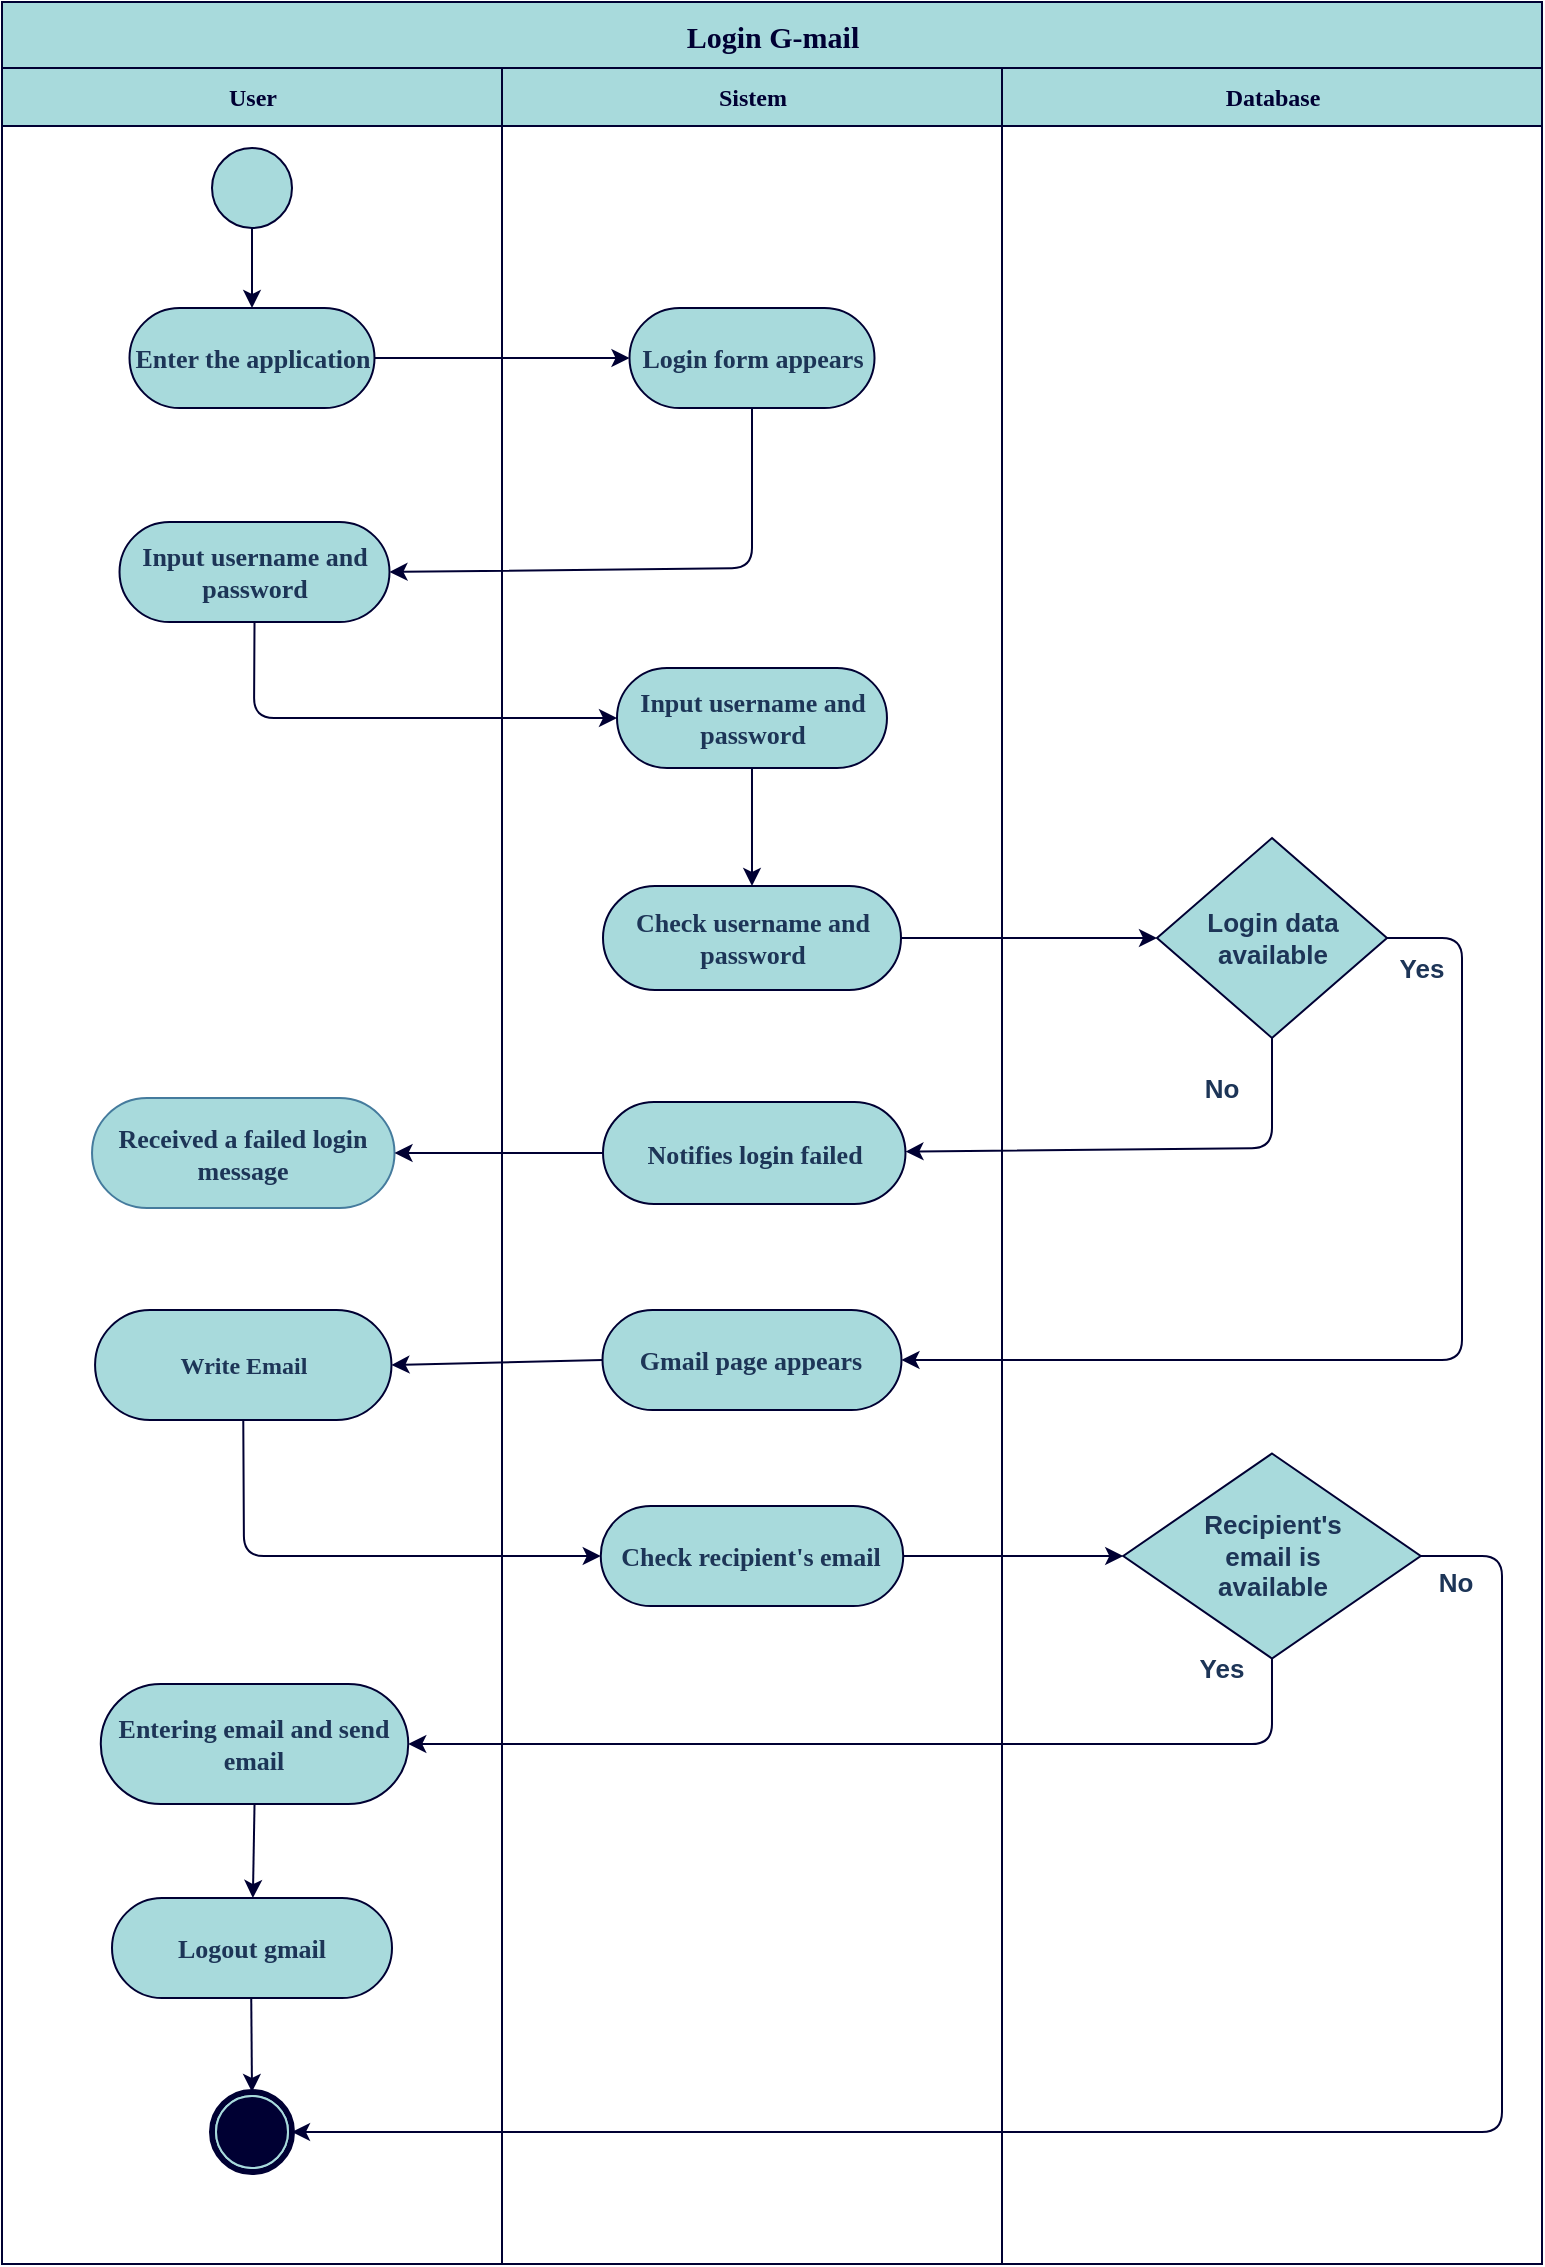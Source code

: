 <mxfile version="13.7.9" type="github">
  <diagram name="Page-1" id="0783ab3e-0a74-02c8-0abd-f7b4e66b4bec">
    <mxGraphModel dx="1021" dy="578" grid="0" gridSize="10" guides="1" tooltips="1" connect="1" arrows="1" fold="1" page="1" pageScale="1" pageWidth="850" pageHeight="1100" background="none" math="0" shadow="0">
      <root>
        <mxCell id="0" />
        <mxCell id="1" parent="0" />
        <mxCell id="1c1d494c118603dd-1" value="&lt;font color=&quot;#000033&quot;&gt;&lt;b&gt;Login G-mail&lt;/b&gt;&lt;/font&gt;" style="swimlane;html=1;childLayout=stackLayout;startSize=33;rounded=0;shadow=0;comic=0;labelBackgroundColor=none;strokeWidth=1;fontFamily=Verdana;fontSize=15;align=center;fontStyle=0;fontColor=#1D3557;fillColor=#A8DADC;strokeColor=#000033;" parent="1" vertex="1">
          <mxGeometry x="40" y="20" width="770" height="1131" as="geometry" />
        </mxCell>
        <mxCell id="1c1d494c118603dd-2" value="&lt;font color=&quot;#000033&quot;&gt;User&lt;/font&gt;" style="swimlane;html=1;startSize=29;fontFamily=Verdana;fillColor=#A8DADC;fontColor=#1D3557;strokeColor=#000033;" parent="1c1d494c118603dd-1" vertex="1">
          <mxGeometry y="33" width="250" height="1098" as="geometry" />
        </mxCell>
        <mxCell id="7m2bySIna4ng54NkpnEc-43" value="" style="endArrow=classic;html=1;exitX=0.5;exitY=1;exitDx=0;exitDy=0;fontColor=#1D3557;labelBackgroundColor=#F1FAEE;strokeColor=#000033;entryX=0.5;entryY=0;entryDx=0;entryDy=0;entryPerimeter=0;" edge="1" parent="1c1d494c118603dd-2" target="60571a20871a0731-5">
          <mxGeometry width="50" height="50" relative="1" as="geometry">
            <mxPoint x="124.5" y="950" as="sourcePoint" />
            <mxPoint x="125" y="1005" as="targetPoint" />
          </mxGeometry>
        </mxCell>
        <mxCell id="7m2bySIna4ng54NkpnEc-33" value="&lt;b&gt;Write Email&lt;br&gt;&lt;/b&gt;" style="rounded=1;whiteSpace=wrap;html=1;shadow=0;comic=0;labelBackgroundColor=none;strokeWidth=1;fontFamily=Verdana;fontSize=12;align=center;arcSize=50;fillColor=#A8DADC;fontColor=#1D3557;strokeColor=#000033;" vertex="1" parent="1c1d494c118603dd-2">
          <mxGeometry x="46.53" y="621" width="148.21" height="55" as="geometry" />
        </mxCell>
        <mxCell id="60571a20871a0731-5" value="" style="shape=mxgraph.bpmn.shape;html=1;verticalLabelPosition=bottom;verticalAlign=top;perimeter=ellipsePerimeter;outline=end;symbol=terminate;rounded=0;shadow=0;comic=0;strokeWidth=1;fontFamily=Verdana;fontSize=12;align=center;fillColor=#A8DADC;fontColor=#1D3557;strokeColor=#000033;" parent="1c1d494c118603dd-2" vertex="1">
          <mxGeometry x="105" y="1012" width="40" height="40" as="geometry" />
        </mxCell>
        <mxCell id="7m2bySIna4ng54NkpnEc-14" value="&lt;font style=&quot;font-size: 13px&quot;&gt;&lt;b&gt;Input username and password&lt;/b&gt;&lt;/font&gt;" style="rounded=1;whiteSpace=wrap;html=1;shadow=0;comic=0;labelBackgroundColor=none;strokeWidth=1;fontFamily=Verdana;fontSize=12;align=center;arcSize=50;fillColor=#A8DADC;fontColor=#1D3557;strokeColor=#000033;" vertex="1" parent="1c1d494c118603dd-2">
          <mxGeometry x="58.76" y="227" width="134.99" height="50" as="geometry" />
        </mxCell>
        <mxCell id="60571a20871a0731-4" value="" style="ellipse;whiteSpace=wrap;html=1;rounded=0;shadow=0;comic=0;labelBackgroundColor=none;strokeWidth=1;fontFamily=Verdana;fontSize=12;align=center;fillColor=#A8DADC;fontColor=#1D3557;strokeColor=#000033;" parent="1c1d494c118603dd-2" vertex="1">
          <mxGeometry x="105" y="40" width="40" height="40" as="geometry" />
        </mxCell>
        <mxCell id="7m2bySIna4ng54NkpnEc-5" value="" style="endArrow=classic;html=1;exitX=0.5;exitY=1;exitDx=0;exitDy=0;fontColor=#1D3557;labelBackgroundColor=#F1FAEE;strokeColor=#000033;" edge="1" parent="1c1d494c118603dd-2" source="60571a20871a0731-4" target="TD3ZWKv99m2VLJ3ASuZv-28">
          <mxGeometry width="50" height="50" relative="1" as="geometry">
            <mxPoint x="360" y="180" as="sourcePoint" />
            <mxPoint x="410" y="130" as="targetPoint" />
          </mxGeometry>
        </mxCell>
        <mxCell id="TD3ZWKv99m2VLJ3ASuZv-28" value="&lt;b&gt;&lt;font style=&quot;font-size: 13px&quot;&gt;Enter the application&lt;/font&gt;&lt;/b&gt;" style="rounded=1;whiteSpace=wrap;html=1;shadow=0;comic=0;labelBackgroundColor=none;strokeWidth=1;fontFamily=Verdana;fontSize=12;align=center;arcSize=50;fillColor=#A8DADC;fontColor=#1D3557;strokeColor=#000033;" parent="1c1d494c118603dd-2" vertex="1">
          <mxGeometry x="63.75" y="120" width="122.5" height="50" as="geometry" />
        </mxCell>
        <mxCell id="7m2bySIna4ng54NkpnEc-42" value="" style="endArrow=classic;html=1;exitX=0.5;exitY=1;exitDx=0;exitDy=0;fontColor=#1D3557;labelBackgroundColor=#F1FAEE;strokeColor=#000033;" edge="1" parent="1c1d494c118603dd-2" source="7m2bySIna4ng54NkpnEc-40" target="7m2bySIna4ng54NkpnEc-41">
          <mxGeometry width="50" height="50" relative="1" as="geometry">
            <mxPoint x="300" y="980" as="sourcePoint" />
            <mxPoint x="350" y="930" as="targetPoint" />
          </mxGeometry>
        </mxCell>
        <mxCell id="7m2bySIna4ng54NkpnEc-40" value="&lt;font style=&quot;font-size: 13px&quot;&gt;&lt;b&gt;Entering email and send email&lt;/b&gt;&lt;/font&gt;" style="rounded=1;whiteSpace=wrap;html=1;shadow=0;comic=0;labelBackgroundColor=none;strokeWidth=1;fontFamily=Verdana;fontSize=12;align=center;arcSize=50;fillColor=#A8DADC;fontColor=#1D3557;strokeColor=#000033;" vertex="1" parent="1c1d494c118603dd-2">
          <mxGeometry x="49.39" y="808" width="153.74" height="60" as="geometry" />
        </mxCell>
        <mxCell id="7m2bySIna4ng54NkpnEc-41" value="&lt;font style=&quot;font-size: 13px&quot;&gt;&lt;b&gt;Logout gmail&lt;/b&gt;&lt;/font&gt;" style="rounded=1;whiteSpace=wrap;html=1;shadow=0;comic=0;labelBackgroundColor=none;strokeWidth=1;fontFamily=Verdana;fontSize=12;align=center;arcSize=50;fillColor=#A8DADC;fontColor=#1D3557;strokeColor=#000033;" vertex="1" parent="1c1d494c118603dd-2">
          <mxGeometry x="55.0" y="915" width="140" height="50" as="geometry" />
        </mxCell>
        <mxCell id="7m2bySIna4ng54NkpnEc-30" value="&lt;b&gt;&lt;font style=&quot;font-size: 13px&quot;&gt;Received a failed login message&lt;/font&gt;&lt;/b&gt;" style="rounded=1;whiteSpace=wrap;html=1;shadow=0;comic=0;labelBackgroundColor=none;strokeWidth=1;fontFamily=Verdana;fontSize=12;align=center;arcSize=50;fillColor=#A8DADC;strokeColor=#457B9D;fontColor=#1D3557;" vertex="1" parent="1c1d494c118603dd-2">
          <mxGeometry x="45.01" y="515" width="151.25" height="55" as="geometry" />
        </mxCell>
        <mxCell id="1c1d494c118603dd-4" value="&lt;font color=&quot;#000033&quot;&gt;Sistem&lt;/font&gt;" style="swimlane;html=1;startSize=29;fontFamily=Verdana;fillColor=#A8DADC;fontColor=#1D3557;strokeColor=#000033;" parent="1c1d494c118603dd-1" vertex="1">
          <mxGeometry x="250" y="33" width="250" height="1098" as="geometry" />
        </mxCell>
        <mxCell id="7m2bySIna4ng54NkpnEc-35" value="&lt;font style=&quot;font-size: 13px&quot;&gt;&lt;b&gt;Check recipient&#39;s email&lt;/b&gt;&lt;/font&gt;" style="rounded=1;whiteSpace=wrap;html=1;shadow=0;comic=0;labelBackgroundColor=none;strokeWidth=1;fontFamily=Verdana;fontSize=12;align=center;arcSize=50;fillColor=#A8DADC;fontColor=#1D3557;strokeColor=#000033;" vertex="1" parent="1c1d494c118603dd-4">
          <mxGeometry x="49.38" y="719" width="151.24" height="50" as="geometry" />
        </mxCell>
        <mxCell id="7m2bySIna4ng54NkpnEc-18" value="&lt;font style=&quot;font-size: 13px&quot;&gt;&lt;b&gt;Input username and password&lt;/b&gt;&lt;/font&gt;" style="rounded=1;whiteSpace=wrap;html=1;shadow=0;comic=0;labelBackgroundColor=none;strokeWidth=1;fontFamily=Verdana;fontSize=12;align=center;arcSize=50;fillColor=#A8DADC;fontColor=#1D3557;strokeColor=#000033;" vertex="1" parent="1c1d494c118603dd-4">
          <mxGeometry x="57.5" y="300" width="134.99" height="50" as="geometry" />
        </mxCell>
        <mxCell id="7m2bySIna4ng54NkpnEc-8" value="&lt;b&gt;&lt;font style=&quot;font-size: 13px&quot;&gt;Login form appears &lt;br&gt;&lt;/font&gt;&lt;/b&gt;" style="rounded=1;whiteSpace=wrap;html=1;shadow=0;comic=0;labelBackgroundColor=none;strokeWidth=1;fontFamily=Verdana;fontSize=12;align=center;arcSize=50;fillColor=#A8DADC;fontColor=#1D3557;strokeColor=#000033;" vertex="1" parent="1c1d494c118603dd-4">
          <mxGeometry x="63.75" y="120" width="122.5" height="50" as="geometry" />
        </mxCell>
        <mxCell id="7m2bySIna4ng54NkpnEc-21" style="edgeStyle=orthogonalEdgeStyle;rounded=0;orthogonalLoop=1;jettySize=auto;html=1;exitX=0.5;exitY=1;exitDx=0;exitDy=0;entryX=0.5;entryY=0;entryDx=0;entryDy=0;fontColor=#1D3557;labelBackgroundColor=#F1FAEE;strokeColor=#000033;" edge="1" parent="1c1d494c118603dd-4" source="7m2bySIna4ng54NkpnEc-18" target="7m2bySIna4ng54NkpnEc-24">
          <mxGeometry relative="1" as="geometry">
            <mxPoint x="125" y="390" as="targetPoint" />
          </mxGeometry>
        </mxCell>
        <mxCell id="7m2bySIna4ng54NkpnEc-24" value="&lt;font style=&quot;font-size: 13px&quot;&gt;&lt;b&gt;Check username and password&lt;/b&gt;&lt;/font&gt;" style="rounded=1;whiteSpace=wrap;html=1;shadow=0;comic=0;labelBackgroundColor=none;strokeWidth=1;fontFamily=Verdana;fontSize=12;align=center;arcSize=50;fillColor=#A8DADC;fontColor=#1D3557;strokeColor=#000033;" vertex="1" parent="1c1d494c118603dd-4">
          <mxGeometry x="50.5" y="409" width="149" height="52" as="geometry" />
        </mxCell>
        <mxCell id="7m2bySIna4ng54NkpnEc-27" value="&lt;font style=&quot;font-size: 13px&quot;&gt;&lt;b&gt;Notifies login failed&lt;/b&gt;&lt;/font&gt;" style="rounded=1;whiteSpace=wrap;html=1;shadow=0;comic=0;labelBackgroundColor=none;strokeWidth=1;fontFamily=Verdana;fontSize=12;align=center;arcSize=50;fillColor=#A8DADC;fontColor=#1D3557;strokeColor=#000033;" vertex="1" parent="1c1d494c118603dd-4">
          <mxGeometry x="50.5" y="517" width="151.24" height="51" as="geometry" />
        </mxCell>
        <mxCell id="7m2bySIna4ng54NkpnEc-29" value="&lt;font style=&quot;font-size: 13px&quot;&gt;&lt;b&gt;Gmail page appears&lt;/b&gt;&lt;/font&gt;" style="rounded=1;whiteSpace=wrap;html=1;shadow=0;comic=0;labelBackgroundColor=none;strokeWidth=1;fontFamily=Verdana;fontSize=12;align=center;arcSize=50;fillColor=#A8DADC;fontColor=#1D3557;strokeColor=#000033;" vertex="1" parent="1c1d494c118603dd-4">
          <mxGeometry x="50.25" y="621" width="149.49" height="50" as="geometry" />
        </mxCell>
        <mxCell id="7m2bySIna4ng54NkpnEc-7" value="" style="endArrow=classic;html=1;exitX=1;exitY=0.5;exitDx=0;exitDy=0;entryX=0;entryY=0.5;entryDx=0;entryDy=0;fontColor=#1D3557;labelBackgroundColor=#F1FAEE;strokeColor=#000033;" edge="1" parent="1c1d494c118603dd-1" source="TD3ZWKv99m2VLJ3ASuZv-28" target="7m2bySIna4ng54NkpnEc-8">
          <mxGeometry width="50" height="50" relative="1" as="geometry">
            <mxPoint x="360" y="320" as="sourcePoint" />
            <mxPoint x="310" y="165" as="targetPoint" />
          </mxGeometry>
        </mxCell>
        <mxCell id="7m2bySIna4ng54NkpnEc-17" value="" style="endArrow=classic;html=1;exitX=0.5;exitY=1;exitDx=0;exitDy=0;entryX=1;entryY=0.5;entryDx=0;entryDy=0;fontColor=#1D3557;labelBackgroundColor=#F1FAEE;strokeColor=#000033;" edge="1" parent="1c1d494c118603dd-1" source="7m2bySIna4ng54NkpnEc-8" target="7m2bySIna4ng54NkpnEc-14">
          <mxGeometry width="50" height="50" relative="1" as="geometry">
            <mxPoint x="236.25" y="175" as="sourcePoint" />
            <mxPoint x="375" y="300" as="targetPoint" />
            <Array as="points">
              <mxPoint x="375" y="283" />
            </Array>
          </mxGeometry>
        </mxCell>
        <mxCell id="7m2bySIna4ng54NkpnEc-19" value="" style="endArrow=classic;html=1;exitX=0.5;exitY=1;exitDx=0;exitDy=0;entryX=0;entryY=0.5;entryDx=0;entryDy=0;fontColor=#1D3557;labelBackgroundColor=#F1FAEE;strokeColor=#000033;" edge="1" parent="1c1d494c118603dd-1" source="7m2bySIna4ng54NkpnEc-14" target="7m2bySIna4ng54NkpnEc-18">
          <mxGeometry width="50" height="50" relative="1" as="geometry">
            <mxPoint x="425" y="200" as="sourcePoint" />
            <mxPoint x="243.75" y="275" as="targetPoint" />
            <Array as="points">
              <mxPoint x="126" y="358" />
            </Array>
          </mxGeometry>
        </mxCell>
        <mxCell id="7m2bySIna4ng54NkpnEc-25" value="" style="endArrow=classic;html=1;exitX=1;exitY=0.5;exitDx=0;exitDy=0;entryX=0;entryY=0.5;entryDx=0;entryDy=0;fontColor=#1D3557;labelBackgroundColor=#F1FAEE;strokeColor=#000033;" edge="1" parent="1c1d494c118603dd-1" source="7m2bySIna4ng54NkpnEc-24" target="7m2bySIna4ng54NkpnEc-23">
          <mxGeometry width="50" height="50" relative="1" as="geometry">
            <mxPoint x="360" y="400" as="sourcePoint" />
            <mxPoint x="410" y="350" as="targetPoint" />
          </mxGeometry>
        </mxCell>
        <mxCell id="TD3ZWKv99m2VLJ3ASuZv-4" value="&lt;font color=&quot;#000033&quot;&gt;Database&lt;/font&gt;" style="swimlane;html=1;startSize=29;fontFamily=Verdana;fillColor=#A8DADC;fontColor=#1D3557;strokeColor=#000033;" parent="1c1d494c118603dd-1" vertex="1">
          <mxGeometry x="500" y="33" width="270" height="1098" as="geometry" />
        </mxCell>
        <mxCell id="7m2bySIna4ng54NkpnEc-90" value="&lt;font size=&quot;1&quot;&gt;&lt;b style=&quot;font-size: 13px&quot;&gt;Yes&lt;/b&gt;&lt;/font&gt;" style="text;html=1;strokeColor=none;fillColor=none;align=center;verticalAlign=middle;whiteSpace=wrap;rounded=0;sketch=0;fontColor=#1D3557;" vertex="1" parent="TD3ZWKv99m2VLJ3ASuZv-4">
          <mxGeometry x="90" y="790" width="40" height="20" as="geometry" />
        </mxCell>
        <mxCell id="7m2bySIna4ng54NkpnEc-49" value="&lt;font size=&quot;1&quot;&gt;&lt;b style=&quot;font-size: 13px&quot;&gt;No&lt;/b&gt;&lt;/font&gt;" style="text;html=1;strokeColor=none;fillColor=none;align=center;verticalAlign=middle;whiteSpace=wrap;rounded=0;sketch=0;fontColor=#1D3557;" vertex="1" parent="TD3ZWKv99m2VLJ3ASuZv-4">
          <mxGeometry x="90" y="500" width="40" height="20" as="geometry" />
        </mxCell>
        <mxCell id="7m2bySIna4ng54NkpnEc-23" value="&lt;b&gt;&lt;font style=&quot;font-size: 13px&quot;&gt;Login data available&lt;/font&gt;&lt;/b&gt;" style="rhombus;whiteSpace=wrap;html=1;fillColor=#A8DADC;fontColor=#1D3557;strokeColor=#000033;" vertex="1" parent="TD3ZWKv99m2VLJ3ASuZv-4">
          <mxGeometry x="77.5" y="385" width="115" height="100" as="geometry" />
        </mxCell>
        <mxCell id="7m2bySIna4ng54NkpnEc-36" value="&lt;div&gt;&lt;b&gt;&lt;font style=&quot;font-size: 13px&quot;&gt;Recipient&#39;s &lt;br&gt;&lt;/font&gt;&lt;/b&gt;&lt;/div&gt;&lt;div&gt;&lt;b&gt;&lt;font style=&quot;font-size: 13px&quot;&gt;email is &lt;br&gt;&lt;/font&gt;&lt;/b&gt;&lt;/div&gt;&lt;div&gt;&lt;b&gt;&lt;font style=&quot;font-size: 13px&quot;&gt;available&lt;/font&gt;&lt;/b&gt;&lt;/div&gt;" style="rhombus;whiteSpace=wrap;html=1;fillColor=#A8DADC;fontColor=#1D3557;strokeColor=#000033;" vertex="1" parent="TD3ZWKv99m2VLJ3ASuZv-4">
          <mxGeometry x="60.62" y="692.75" width="148.75" height="102.5" as="geometry" />
        </mxCell>
        <mxCell id="7m2bySIna4ng54NkpnEc-46" value="&lt;font size=&quot;1&quot;&gt;&lt;b style=&quot;font-size: 13px&quot;&gt;Yes&lt;/b&gt;&lt;/font&gt;" style="text;html=1;strokeColor=none;fillColor=none;align=center;verticalAlign=middle;whiteSpace=wrap;rounded=0;sketch=0;fontColor=#1D3557;" vertex="1" parent="TD3ZWKv99m2VLJ3ASuZv-4">
          <mxGeometry x="190" y="440" width="40" height="20" as="geometry" />
        </mxCell>
        <mxCell id="7m2bySIna4ng54NkpnEc-50" value="&lt;font size=&quot;1&quot;&gt;&lt;b style=&quot;font-size: 13px&quot;&gt;No&lt;/b&gt;&lt;/font&gt;" style="text;html=1;strokeColor=none;fillColor=none;align=center;verticalAlign=middle;whiteSpace=wrap;rounded=0;sketch=0;fontColor=#1D3557;" vertex="1" parent="TD3ZWKv99m2VLJ3ASuZv-4">
          <mxGeometry x="207" y="747" width="40" height="20" as="geometry" />
        </mxCell>
        <mxCell id="7m2bySIna4ng54NkpnEc-26" value="" style="endArrow=classic;html=1;exitX=0.5;exitY=1;exitDx=0;exitDy=0;fontColor=#1D3557;labelBackgroundColor=#F1FAEE;strokeColor=#000033;" edge="1" parent="1c1d494c118603dd-1" source="7m2bySIna4ng54NkpnEc-23" target="7m2bySIna4ng54NkpnEc-27">
          <mxGeometry width="50" height="50" relative="1" as="geometry">
            <mxPoint x="360" y="590" as="sourcePoint" />
            <mxPoint x="440" y="550" as="targetPoint" />
            <Array as="points">
              <mxPoint x="635" y="573" />
            </Array>
          </mxGeometry>
        </mxCell>
        <mxCell id="7m2bySIna4ng54NkpnEc-28" value="" style="endArrow=classic;html=1;exitX=1;exitY=0.5;exitDx=0;exitDy=0;entryX=1;entryY=0.5;entryDx=0;entryDy=0;fontColor=#1D3557;labelBackgroundColor=#F1FAEE;strokeColor=#000033;shadow=0;sketch=0;" edge="1" parent="1c1d494c118603dd-1" source="7m2bySIna4ng54NkpnEc-23" target="7m2bySIna4ng54NkpnEc-29">
          <mxGeometry width="50" height="50" relative="1" as="geometry">
            <mxPoint x="492.5" y="465" as="sourcePoint" />
            <mxPoint x="450" y="630" as="targetPoint" />
            <Array as="points">
              <mxPoint x="730" y="468" />
              <mxPoint x="730" y="679" />
            </Array>
          </mxGeometry>
        </mxCell>
        <mxCell id="7m2bySIna4ng54NkpnEc-31" value="" style="endArrow=classic;html=1;exitX=0;exitY=0.5;exitDx=0;exitDy=0;entryX=1;entryY=0.5;entryDx=0;entryDy=0;fontColor=#1D3557;labelBackgroundColor=#F1FAEE;strokeColor=#000033;" edge="1" parent="1c1d494c118603dd-1" source="7m2bySIna4ng54NkpnEc-27" target="7m2bySIna4ng54NkpnEc-30">
          <mxGeometry width="50" height="50" relative="1" as="geometry">
            <mxPoint x="492.5" y="465" as="sourcePoint" />
            <mxPoint x="627.5" y="465" as="targetPoint" />
          </mxGeometry>
        </mxCell>
        <mxCell id="7m2bySIna4ng54NkpnEc-32" value="" style="endArrow=classic;html=1;entryX=1;entryY=0.5;entryDx=0;entryDy=0;fontColor=#1D3557;labelBackgroundColor=#F1FAEE;strokeColor=#000033;exitX=0;exitY=0.5;exitDx=0;exitDy=0;" edge="1" parent="1c1d494c118603dd-1" source="7m2bySIna4ng54NkpnEc-29" target="7m2bySIna4ng54NkpnEc-33">
          <mxGeometry width="50" height="50" relative="1" as="geometry">
            <mxPoint x="310" y="650" as="sourcePoint" />
            <mxPoint x="210" y="650" as="targetPoint" />
          </mxGeometry>
        </mxCell>
        <mxCell id="7m2bySIna4ng54NkpnEc-34" value="" style="endArrow=classic;html=1;exitX=0.5;exitY=1;exitDx=0;exitDy=0;entryX=0;entryY=0.5;entryDx=0;entryDy=0;fontColor=#1D3557;labelBackgroundColor=#F1FAEE;strokeColor=#000033;" edge="1" parent="1c1d494c118603dd-1" source="7m2bySIna4ng54NkpnEc-33" target="7m2bySIna4ng54NkpnEc-35">
          <mxGeometry width="50" height="50" relative="1" as="geometry">
            <mxPoint x="300" y="760" as="sourcePoint" />
            <mxPoint x="310" y="730" as="targetPoint" />
            <Array as="points">
              <mxPoint x="121" y="777" />
            </Array>
          </mxGeometry>
        </mxCell>
        <mxCell id="7m2bySIna4ng54NkpnEc-37" value="" style="endArrow=classic;html=1;exitX=1;exitY=0.5;exitDx=0;exitDy=0;entryX=0;entryY=0.5;entryDx=0;entryDy=0;fontColor=#1D3557;labelBackgroundColor=#F1FAEE;strokeColor=#000033;" edge="1" parent="1c1d494c118603dd-1" source="7m2bySIna4ng54NkpnEc-35" target="7m2bySIna4ng54NkpnEc-36">
          <mxGeometry width="50" height="50" relative="1" as="geometry">
            <mxPoint x="300" y="760" as="sourcePoint" />
            <mxPoint x="350" y="710" as="targetPoint" />
          </mxGeometry>
        </mxCell>
        <mxCell id="7m2bySIna4ng54NkpnEc-39" value="" style="endArrow=classic;html=1;exitX=0.5;exitY=1;exitDx=0;exitDy=0;entryX=1;entryY=0.5;entryDx=0;entryDy=0;fontColor=#1D3557;labelBackgroundColor=#F1FAEE;strokeColor=#000033;" edge="1" parent="1c1d494c118603dd-1" source="7m2bySIna4ng54NkpnEc-36" target="7m2bySIna4ng54NkpnEc-40">
          <mxGeometry width="50" height="50" relative="1" as="geometry">
            <mxPoint x="300" y="700" as="sourcePoint" />
            <mxPoint x="220" y="830" as="targetPoint" />
            <Array as="points">
              <mxPoint x="635" y="871" />
            </Array>
          </mxGeometry>
        </mxCell>
        <mxCell id="7m2bySIna4ng54NkpnEc-44" value="" style="endArrow=classic;html=1;exitX=1;exitY=0.5;exitDx=0;exitDy=0;entryX=1;entryY=0.5;entryDx=0;entryDy=0;fontColor=#1D3557;labelBackgroundColor=#F1FAEE;strokeColor=#000033;" edge="1" parent="1c1d494c118603dd-1" source="7m2bySIna4ng54NkpnEc-36" target="60571a20871a0731-5">
          <mxGeometry width="50" height="50" relative="1" as="geometry">
            <mxPoint x="684.995" y="826.25" as="sourcePoint" />
            <mxPoint x="253.13" y="870" as="targetPoint" />
            <Array as="points">
              <mxPoint x="750" y="777" />
              <mxPoint x="750" y="1065" />
            </Array>
          </mxGeometry>
        </mxCell>
      </root>
    </mxGraphModel>
  </diagram>
</mxfile>
